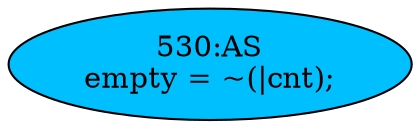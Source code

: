 strict digraph "" {
	node [label="\N"];
	"530:AS"	 [ast="<pyverilog.vparser.ast.Assign object at 0x7fac084a9810>",
		def_var="['empty']",
		fillcolor=deepskyblue,
		label="530:AS
empty = ~(|cnt);",
		statements="[]",
		style=filled,
		typ=Assign,
		use_var="['cnt']"];
}
